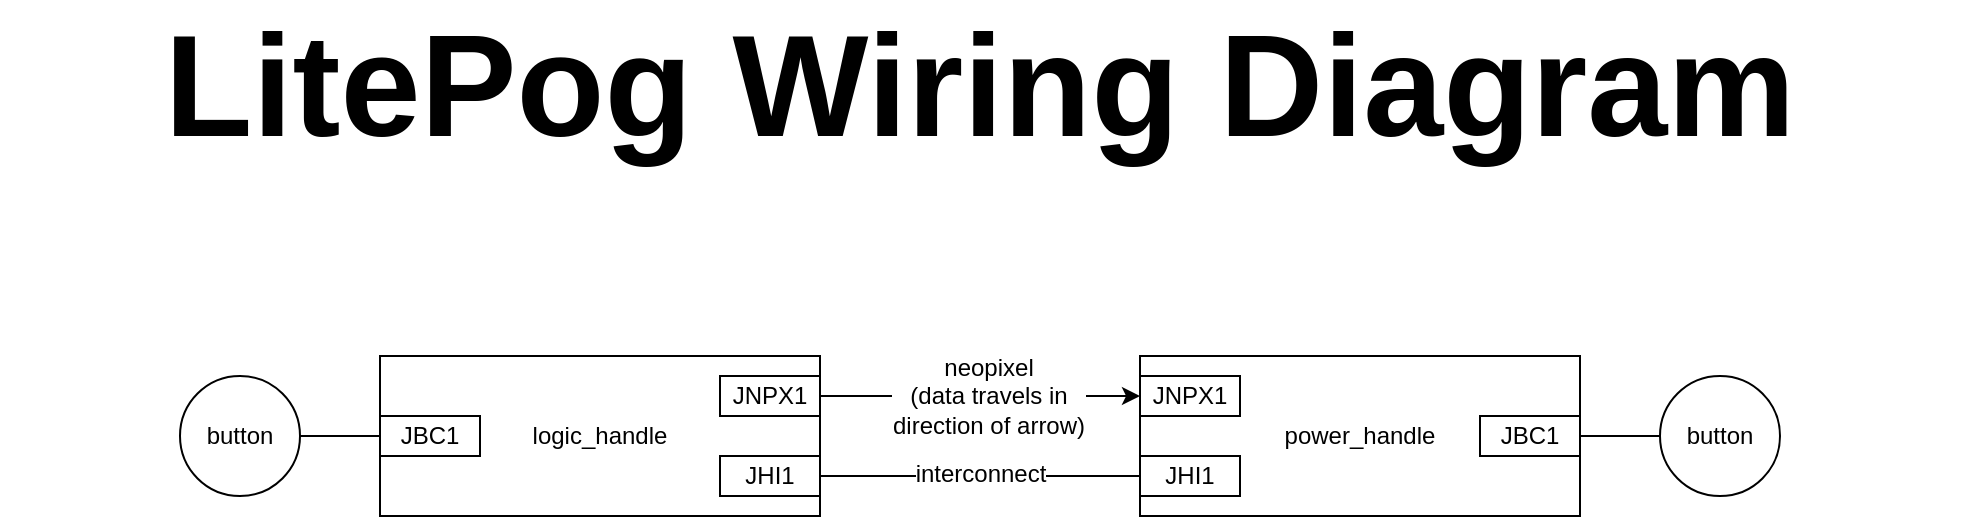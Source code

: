 ﻿<mxGraphModel dx="2031" dy="1114" grid="1" gridSize="10" guides="1" tooltips="1" connect="1" arrows="1" fold="1" page="1" pageScale="1" pageWidth="1100" pageHeight="850" math="0" shadow="0">
  <root>
    <mxCell id="0"/>
    <mxCell id="1" parent="0"/>
    <mxCell id="EvmBXiP7fu1TzkwDjEBd-1" value="&lt;font style=&quot;font-size: 72px&quot;&gt;&lt;b&gt;LitePog Wiring Diagram&lt;/b&gt;&lt;/font&gt;" style="text;html=1;strokeColor=none;fillColor=none;align=center;verticalAlign=middle;whiteSpace=wrap;rounded=0;" vertex="1" parent="1">
      <mxGeometry x="60" y="160" width="980" height="50" as="geometry"/>
    </mxCell>
    <mxCell id="EvmBXiP7fu1TzkwDjEBd-8" value="" style="group" vertex="1" connectable="0" parent="1">
      <mxGeometry x="250" y="320" width="220" height="80" as="geometry"/>
    </mxCell>
    <mxCell id="EvmBXiP7fu1TzkwDjEBd-3" value="&lt;div style=&quot;font-size: 12px&quot;&gt;&lt;font style=&quot;font-size: 12px&quot;&gt;logic_handle&lt;/font&gt;&lt;/div&gt;" style="rounded=0;whiteSpace=wrap;html=1;fontSize=72;verticalAlign=middle;" vertex="1" parent="EvmBXiP7fu1TzkwDjEBd-8">
      <mxGeometry width="220" height="80" as="geometry"/>
    </mxCell>
    <mxCell id="EvmBXiP7fu1TzkwDjEBd-4" value="&lt;div style=&quot;font-size: 12px&quot; align=&quot;center&quot;&gt;&lt;font style=&quot;font-size: 12px&quot;&gt;JNPX1&lt;/font&gt;&lt;/div&gt;" style="rounded=0;whiteSpace=wrap;html=1;fontSize=72;align=center;verticalAlign=middle;" vertex="1" parent="EvmBXiP7fu1TzkwDjEBd-8">
      <mxGeometry x="170" y="10" width="50" height="20" as="geometry"/>
    </mxCell>
    <mxCell id="EvmBXiP7fu1TzkwDjEBd-5" value="JBC1" style="rounded=0;whiteSpace=wrap;html=1;fontSize=12;align=center;verticalAlign=middle;" vertex="1" parent="EvmBXiP7fu1TzkwDjEBd-8">
      <mxGeometry y="30" width="50" height="20" as="geometry"/>
    </mxCell>
    <mxCell id="EvmBXiP7fu1TzkwDjEBd-7" value="JHI1" style="rounded=0;whiteSpace=wrap;html=1;fontSize=12;align=center;verticalAlign=middle;" vertex="1" parent="EvmBXiP7fu1TzkwDjEBd-8">
      <mxGeometry x="170" y="50" width="50" height="20" as="geometry"/>
    </mxCell>
    <mxCell id="EvmBXiP7fu1TzkwDjEBd-15" value="" style="group" vertex="1" connectable="0" parent="1">
      <mxGeometry x="630" y="320" width="220" height="80" as="geometry"/>
    </mxCell>
    <mxCell id="EvmBXiP7fu1TzkwDjEBd-11" value="&lt;div style=&quot;font-size: 12px&quot;&gt;&lt;font style=&quot;font-size: 12px&quot;&gt;power_handle&lt;/font&gt;&lt;/div&gt;" style="rounded=0;whiteSpace=wrap;html=1;fontSize=72;verticalAlign=middle;" vertex="1" parent="EvmBXiP7fu1TzkwDjEBd-15">
      <mxGeometry width="220" height="80" as="geometry"/>
    </mxCell>
    <mxCell id="EvmBXiP7fu1TzkwDjEBd-12" value="&lt;div style=&quot;font-size: 12px&quot; align=&quot;center&quot;&gt;&lt;font style=&quot;font-size: 12px&quot;&gt;JNPX1&lt;/font&gt;&lt;/div&gt;" style="rounded=0;whiteSpace=wrap;html=1;fontSize=72;align=center;verticalAlign=middle;" vertex="1" parent="EvmBXiP7fu1TzkwDjEBd-15">
      <mxGeometry y="10" width="50" height="20" as="geometry"/>
    </mxCell>
    <mxCell id="EvmBXiP7fu1TzkwDjEBd-13" value="JBC1" style="rounded=0;whiteSpace=wrap;html=1;fontSize=12;align=center;verticalAlign=middle;" vertex="1" parent="EvmBXiP7fu1TzkwDjEBd-15">
      <mxGeometry x="170" y="30" width="50" height="20" as="geometry"/>
    </mxCell>
    <mxCell id="EvmBXiP7fu1TzkwDjEBd-14" value="JHI1" style="rounded=0;whiteSpace=wrap;html=1;fontSize=12;align=center;verticalAlign=middle;" vertex="1" parent="EvmBXiP7fu1TzkwDjEBd-15">
      <mxGeometry y="50" width="50" height="20" as="geometry"/>
    </mxCell>
    <mxCell id="EvmBXiP7fu1TzkwDjEBd-17" value="button" style="ellipse;whiteSpace=wrap;html=1;aspect=fixed;fontSize=12;" vertex="1" parent="1">
      <mxGeometry x="150" y="330" width="60" height="60" as="geometry"/>
    </mxCell>
    <mxCell id="EvmBXiP7fu1TzkwDjEBd-19" value="button" style="ellipse;whiteSpace=wrap;html=1;aspect=fixed;fontSize=12;" vertex="1" parent="1">
      <mxGeometry x="890" y="330" width="60" height="60" as="geometry"/>
    </mxCell>
    <mxCell id="EvmBXiP7fu1TzkwDjEBd-21" value="" style="endArrow=none;html=1;rounded=0;fontSize=12;exitX=0;exitY=0.5;exitDx=0;exitDy=0;entryX=1;entryY=0.5;entryDx=0;entryDy=0;" edge="1" parent="1" source="EvmBXiP7fu1TzkwDjEBd-19" target="EvmBXiP7fu1TzkwDjEBd-13">
      <mxGeometry width="50" height="50" relative="1" as="geometry">
        <mxPoint x="690" y="650" as="sourcePoint"/>
        <mxPoint x="390" y="480" as="targetPoint"/>
      </mxGeometry>
    </mxCell>
    <mxCell id="EvmBXiP7fu1TzkwDjEBd-23" value="" style="endArrow=none;html=1;rounded=0;fontSize=12;exitX=1;exitY=0.5;exitDx=0;exitDy=0;entryX=0;entryY=0.5;entryDx=0;entryDy=0;" edge="1" parent="1" source="EvmBXiP7fu1TzkwDjEBd-17" target="EvmBXiP7fu1TzkwDjEBd-5">
      <mxGeometry width="50" height="50" relative="1" as="geometry">
        <mxPoint x="190" y="470" as="sourcePoint"/>
        <mxPoint x="240" y="420" as="targetPoint"/>
      </mxGeometry>
    </mxCell>
    <mxCell id="EvmBXiP7fu1TzkwDjEBd-24" value="" style="endArrow=none;html=1;rounded=0;fontSize=12;entryX=0;entryY=0.5;entryDx=0;entryDy=0;exitX=1;exitY=0.5;exitDx=0;exitDy=0;" edge="1" parent="1" source="EvmBXiP7fu1TzkwDjEBd-7" target="EvmBXiP7fu1TzkwDjEBd-14">
      <mxGeometry width="50" height="50" relative="1" as="geometry">
        <mxPoint x="460" y="500" as="sourcePoint"/>
        <mxPoint x="580" y="460" as="targetPoint"/>
        <Array as="points">
          <mxPoint x="560" y="380"/>
        </Array>
      </mxGeometry>
    </mxCell>
    <mxCell id="EvmBXiP7fu1TzkwDjEBd-26" value="interconnect" style="edgeLabel;html=1;align=center;verticalAlign=middle;resizable=0;points=[];fontSize=12;" vertex="1" connectable="0" parent="EvmBXiP7fu1TzkwDjEBd-24">
      <mxGeometry y="1" relative="1" as="geometry">
        <mxPoint as="offset"/>
      </mxGeometry>
    </mxCell>
    <mxCell id="EvmBXiP7fu1TzkwDjEBd-29" style="edgeStyle=orthogonalEdgeStyle;rounded=0;orthogonalLoop=1;jettySize=auto;html=1;exitX=1;exitY=0.5;exitDx=0;exitDy=0;entryX=0;entryY=0.5;entryDx=0;entryDy=0;fontSize=12;startArrow=none;startFill=0;" edge="1" parent="1" source="EvmBXiP7fu1TzkwDjEBd-4" target="EvmBXiP7fu1TzkwDjEBd-12">
      <mxGeometry relative="1" as="geometry"/>
    </mxCell>
    <mxCell id="EvmBXiP7fu1TzkwDjEBd-31" value="&lt;div&gt;neopixel&lt;/div&gt;&lt;div&gt;(data travels in &lt;br&gt;&lt;/div&gt;&lt;div&gt;direction of arrow)&lt;br&gt;&lt;/div&gt;" style="edgeLabel;html=1;align=center;verticalAlign=middle;resizable=0;points=[];fontSize=12;" vertex="1" connectable="0" parent="EvmBXiP7fu1TzkwDjEBd-29">
      <mxGeometry x="0.052" relative="1" as="geometry">
        <mxPoint as="offset"/>
      </mxGeometry>
    </mxCell>
  </root>
</mxGraphModel>